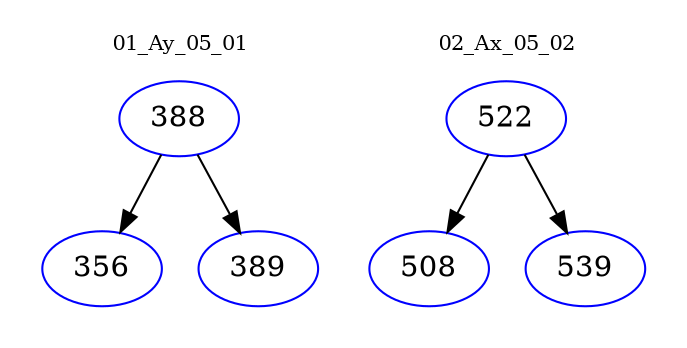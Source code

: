 digraph{
subgraph cluster_0 {
color = white
label = "01_Ay_05_01";
fontsize=10;
T0_388 [label="388", color="blue"]
T0_388 -> T0_356 [color="black"]
T0_356 [label="356", color="blue"]
T0_388 -> T0_389 [color="black"]
T0_389 [label="389", color="blue"]
}
subgraph cluster_1 {
color = white
label = "02_Ax_05_02";
fontsize=10;
T1_522 [label="522", color="blue"]
T1_522 -> T1_508 [color="black"]
T1_508 [label="508", color="blue"]
T1_522 -> T1_539 [color="black"]
T1_539 [label="539", color="blue"]
}
}
